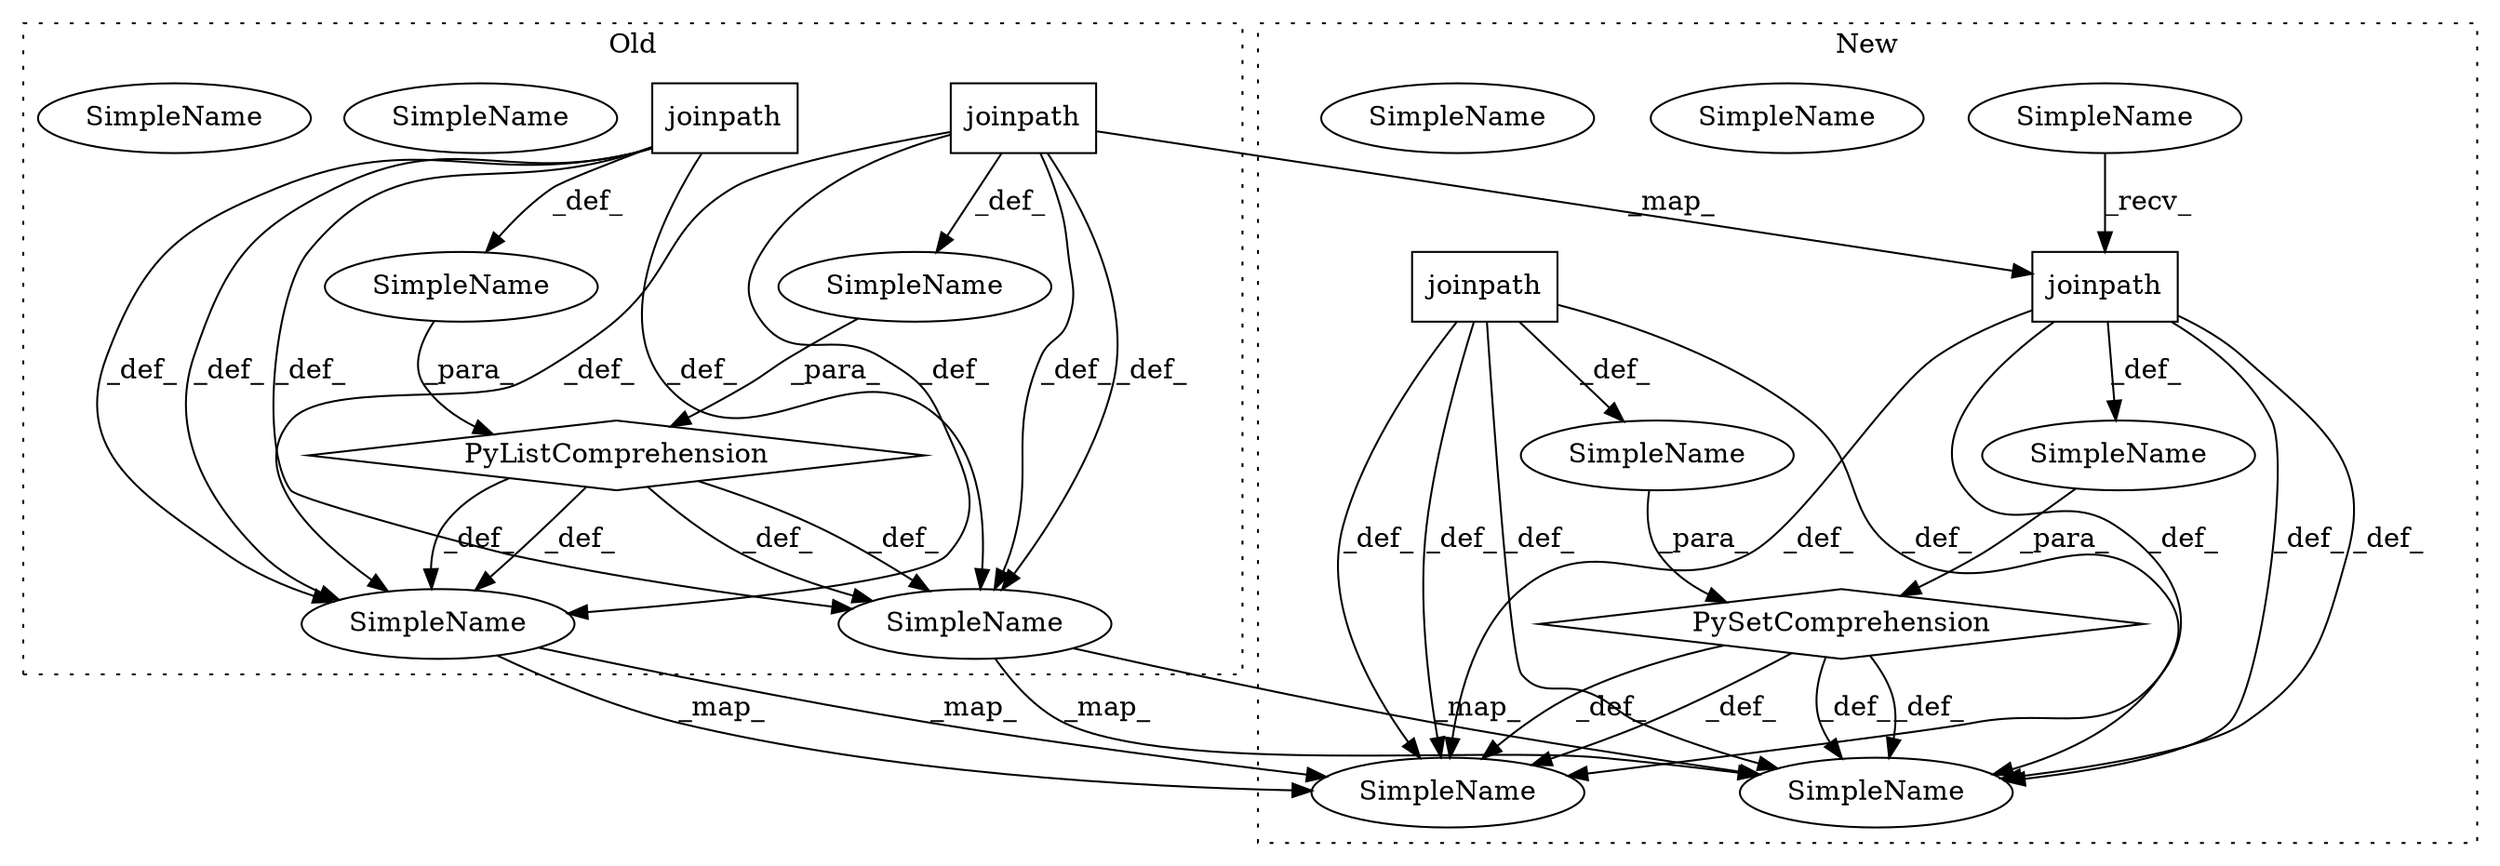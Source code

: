 digraph G {
subgraph cluster0 {
1 [label="joinpath" a="32" s="638,648" l="9,1" shape="box"];
3 [label="SimpleName" a="42" s="" l="" shape="ellipse"];
4 [label="PyListComprehension" a="109" s="627" l="219" shape="diamond"];
5 [label="SimpleName" a="42" s="" l="" shape="ellipse"];
11 [label="joinpath" a="32" s="638,648" l="9,1" shape="box"];
12 [label="SimpleName" a="42" s="943" l="5" shape="ellipse"];
15 [label="SimpleName" a="42" s="943" l="5" shape="ellipse"];
16 [label="SimpleName" a="42" s="610" l="5" shape="ellipse"];
19 [label="SimpleName" a="42" s="610" l="5" shape="ellipse"];
label = "Old";
style="dotted";
}
subgraph cluster1 {
2 [label="joinpath" a="32" s="641,651" l="9,1" shape="box"];
6 [label="SimpleName" a="42" s="" l="" shape="ellipse"];
7 [label="PySetComprehension" a="111" s="630" l="234" shape="diamond"];
8 [label="SimpleName" a="42" s="" l="" shape="ellipse"];
9 [label="joinpath" a="32" s="641,651" l="9,1" shape="box"];
10 [label="SimpleName" a="42" s="" l="" shape="ellipse"];
13 [label="SimpleName" a="42" s="997" l="5" shape="ellipse"];
14 [label="SimpleName" a="42" s="997" l="5" shape="ellipse"];
17 [label="SimpleName" a="42" s="613" l="5" shape="ellipse"];
18 [label="SimpleName" a="42" s="613" l="5" shape="ellipse"];
label = "New";
style="dotted";
}
1 -> 19 [label="_def_"];
1 -> 2 [label="_map_"];
1 -> 19 [label="_def_"];
1 -> 15 [label="_def_"];
1 -> 15 [label="_def_"];
1 -> 3 [label="_def_"];
2 -> 18 [label="_def_"];
2 -> 14 [label="_def_"];
2 -> 18 [label="_def_"];
2 -> 6 [label="_def_"];
2 -> 14 [label="_def_"];
3 -> 4 [label="_para_"];
4 -> 15 [label="_def_"];
4 -> 19 [label="_def_"];
4 -> 19 [label="_def_"];
4 -> 15 [label="_def_"];
5 -> 4 [label="_para_"];
6 -> 7 [label="_para_"];
7 -> 18 [label="_def_"];
7 -> 14 [label="_def_"];
7 -> 14 [label="_def_"];
7 -> 18 [label="_def_"];
8 -> 7 [label="_para_"];
9 -> 14 [label="_def_"];
9 -> 18 [label="_def_"];
9 -> 8 [label="_def_"];
9 -> 18 [label="_def_"];
9 -> 14 [label="_def_"];
10 -> 2 [label="_recv_"];
11 -> 15 [label="_def_"];
11 -> 19 [label="_def_"];
11 -> 5 [label="_def_"];
11 -> 19 [label="_def_"];
11 -> 15 [label="_def_"];
15 -> 14 [label="_map_"];
15 -> 14 [label="_map_"];
19 -> 18 [label="_map_"];
19 -> 18 [label="_map_"];
}